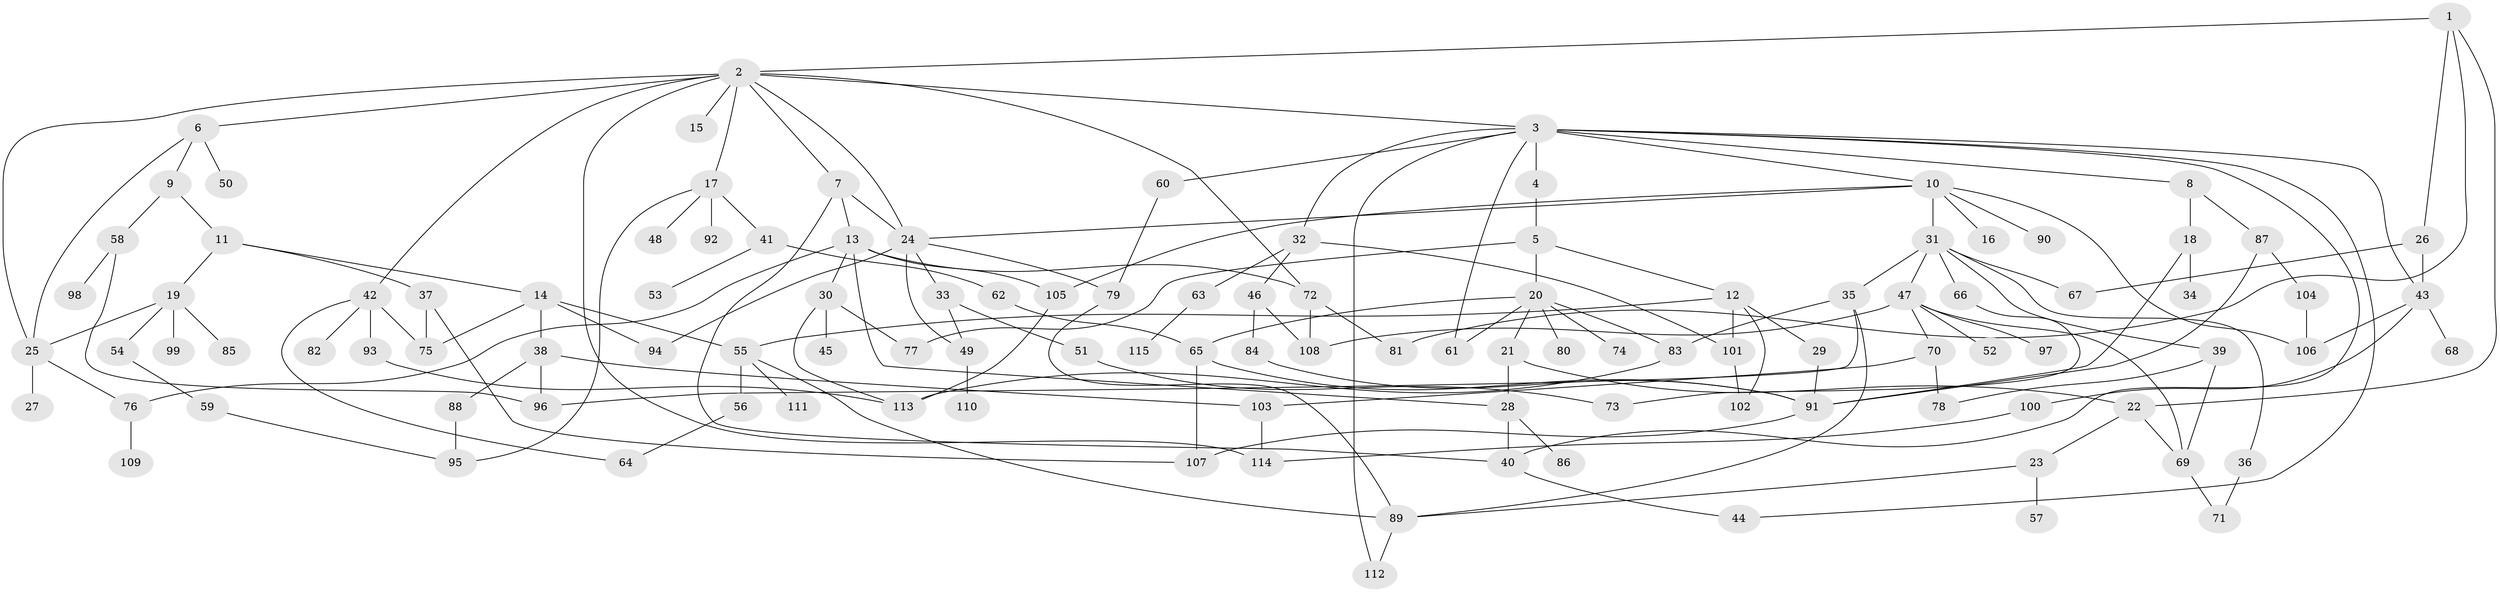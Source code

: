 // Generated by graph-tools (version 1.1) at 2025/42/03/09/25 04:42:52]
// undirected, 115 vertices, 171 edges
graph export_dot {
graph [start="1"]
  node [color=gray90,style=filled];
  1;
  2;
  3;
  4;
  5;
  6;
  7;
  8;
  9;
  10;
  11;
  12;
  13;
  14;
  15;
  16;
  17;
  18;
  19;
  20;
  21;
  22;
  23;
  24;
  25;
  26;
  27;
  28;
  29;
  30;
  31;
  32;
  33;
  34;
  35;
  36;
  37;
  38;
  39;
  40;
  41;
  42;
  43;
  44;
  45;
  46;
  47;
  48;
  49;
  50;
  51;
  52;
  53;
  54;
  55;
  56;
  57;
  58;
  59;
  60;
  61;
  62;
  63;
  64;
  65;
  66;
  67;
  68;
  69;
  70;
  71;
  72;
  73;
  74;
  75;
  76;
  77;
  78;
  79;
  80;
  81;
  82;
  83;
  84;
  85;
  86;
  87;
  88;
  89;
  90;
  91;
  92;
  93;
  94;
  95;
  96;
  97;
  98;
  99;
  100;
  101;
  102;
  103;
  104;
  105;
  106;
  107;
  108;
  109;
  110;
  111;
  112;
  113;
  114;
  115;
  1 -- 2;
  1 -- 26;
  1 -- 81;
  1 -- 22;
  2 -- 3;
  2 -- 6;
  2 -- 7;
  2 -- 15;
  2 -- 17;
  2 -- 42;
  2 -- 72;
  2 -- 114;
  2 -- 25;
  2 -- 24;
  3 -- 4;
  3 -- 8;
  3 -- 10;
  3 -- 32;
  3 -- 40;
  3 -- 43;
  3 -- 44;
  3 -- 60;
  3 -- 61;
  3 -- 112;
  4 -- 5;
  5 -- 12;
  5 -- 20;
  5 -- 77;
  6 -- 9;
  6 -- 25;
  6 -- 50;
  7 -- 13;
  7 -- 24;
  7 -- 40;
  8 -- 18;
  8 -- 87;
  9 -- 11;
  9 -- 58;
  10 -- 16;
  10 -- 31;
  10 -- 90;
  10 -- 105;
  10 -- 106;
  10 -- 24;
  11 -- 14;
  11 -- 19;
  11 -- 37;
  12 -- 29;
  12 -- 101;
  12 -- 102;
  12 -- 55;
  13 -- 30;
  13 -- 72;
  13 -- 28;
  13 -- 76;
  13 -- 105;
  14 -- 38;
  14 -- 55;
  14 -- 75;
  14 -- 94;
  17 -- 41;
  17 -- 48;
  17 -- 92;
  17 -- 95;
  18 -- 34;
  18 -- 91;
  19 -- 54;
  19 -- 85;
  19 -- 99;
  19 -- 25;
  20 -- 21;
  20 -- 74;
  20 -- 80;
  20 -- 61;
  20 -- 83;
  20 -- 65;
  21 -- 22;
  21 -- 28;
  22 -- 23;
  22 -- 69;
  23 -- 57;
  23 -- 89;
  24 -- 33;
  24 -- 79;
  24 -- 49;
  24 -- 94;
  25 -- 27;
  25 -- 76;
  26 -- 67;
  26 -- 43;
  28 -- 86;
  28 -- 40;
  29 -- 91;
  30 -- 45;
  30 -- 77;
  30 -- 113;
  31 -- 35;
  31 -- 36;
  31 -- 39;
  31 -- 47;
  31 -- 66;
  31 -- 67;
  32 -- 46;
  32 -- 63;
  32 -- 101;
  33 -- 49;
  33 -- 51;
  35 -- 83;
  35 -- 89;
  35 -- 96;
  36 -- 71;
  37 -- 75;
  37 -- 107;
  38 -- 88;
  38 -- 96;
  38 -- 103;
  39 -- 78;
  39 -- 69;
  40 -- 44;
  41 -- 53;
  41 -- 62;
  42 -- 64;
  42 -- 82;
  42 -- 93;
  42 -- 75;
  43 -- 68;
  43 -- 100;
  43 -- 106;
  46 -- 84;
  46 -- 108;
  47 -- 52;
  47 -- 69;
  47 -- 70;
  47 -- 97;
  47 -- 108;
  49 -- 110;
  51 -- 73;
  54 -- 59;
  55 -- 56;
  55 -- 111;
  55 -- 89;
  56 -- 64;
  58 -- 98;
  58 -- 96;
  59 -- 95;
  60 -- 79;
  62 -- 65;
  63 -- 115;
  65 -- 107;
  65 -- 91;
  66 -- 73;
  69 -- 71;
  70 -- 78;
  70 -- 103;
  72 -- 81;
  72 -- 108;
  76 -- 109;
  79 -- 89;
  83 -- 113;
  84 -- 91;
  87 -- 104;
  87 -- 91;
  88 -- 95;
  89 -- 112;
  91 -- 107;
  93 -- 113;
  100 -- 114;
  101 -- 102;
  103 -- 114;
  104 -- 106;
  105 -- 113;
}

